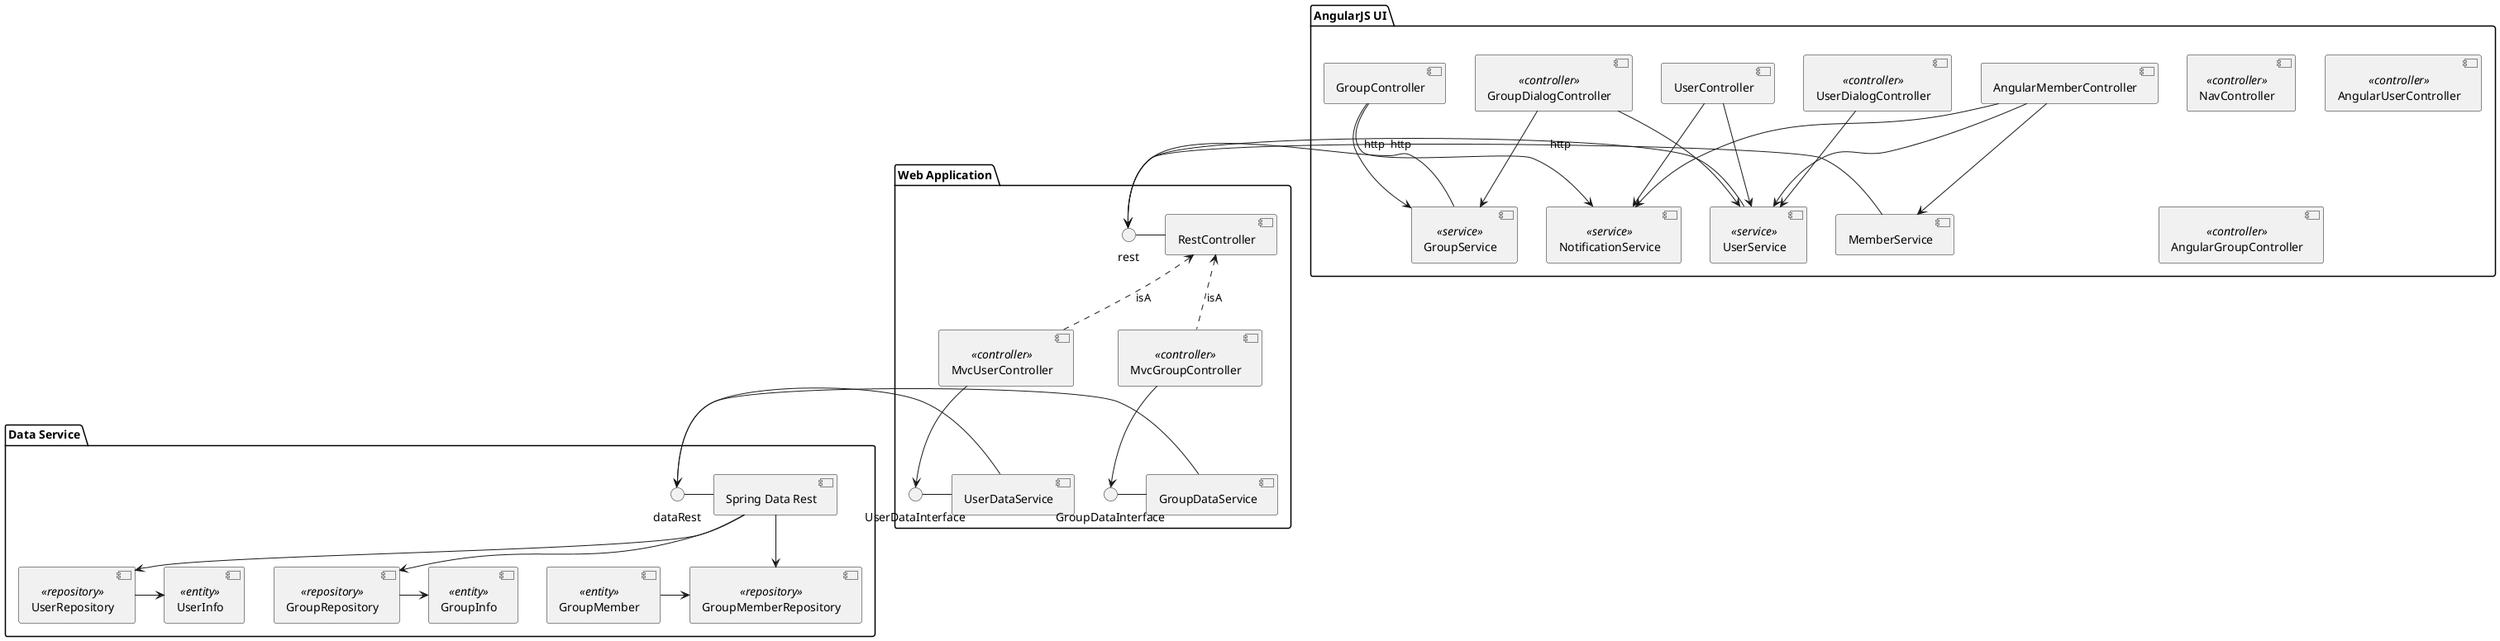 @startuml
package "Data Service" {
    [UserInfo] << entity >>
    [GroupInfo] << entity >>
    [GroupMember] << entity >>
    [UserRepository] << repository >>
    [GroupRepository] << repository >>
    [GroupMemberRepository] << repository >>
    [UserRepository] -> [UserInfo]
    [GroupRepository] -> [GroupInfo]
    [GroupMember] -> [GroupMemberRepository]
    dataRest - [Spring Data Rest]
    [Spring Data Rest] --> [UserRepository]
    [Spring Data Rest] --> [GroupRepository]
    [Spring Data Rest] --> [GroupMemberRepository]
}

package "Web Application" {
    rest - [RestController]
    [MvcUserController] << controller >>
    [MvcGroupController] << controller >>
    () UserDataInterface - [UserDataService]
    () GroupDataInterface - [GroupDataService]
    [MvcUserController] -down-> UserDataInterface
    [MvcGroupController] -down-> GroupDataInterface
    [MvcUserController] .up.> [RestController] : isA
    [MvcGroupController] .up.> [RestController] : isA
    [UserDataService] -> dataRest
    [GroupDataService] -> dataRest
}

package "AngularJS UI" {
    [NavController] << controller >>
    [NotificationService] << service >>
    [AngularUserController] << controller >>
    [UserService] << service >>
    [UserDialogController] << controller >>
    [UserController] -down-> [UserService]
    [UserController] -down-> [NotificationService]
    [UserDialogController] -down-> [UserService]
    [UserService] -right-> rest : http
    [AngularGroupController] << controller >>
    [GroupService] << service >>
    [GroupDialogController] << controller >>
    [GroupDialogController] -down-> [UserService]
    [GroupController] -down-> [GroupService]
    [GroupController] -down-> [NotificationService]
    [GroupDialogController] -down-> [GroupService]
    [GroupService] -left-> rest : http
    [AngularMemberController] -down-> [MemberService]
    [AngularMemberController] -> [NotificationService]
    [AngularMemberController] -down-> [UserService]
    [MemberService] -> rest : http
}


@enduml